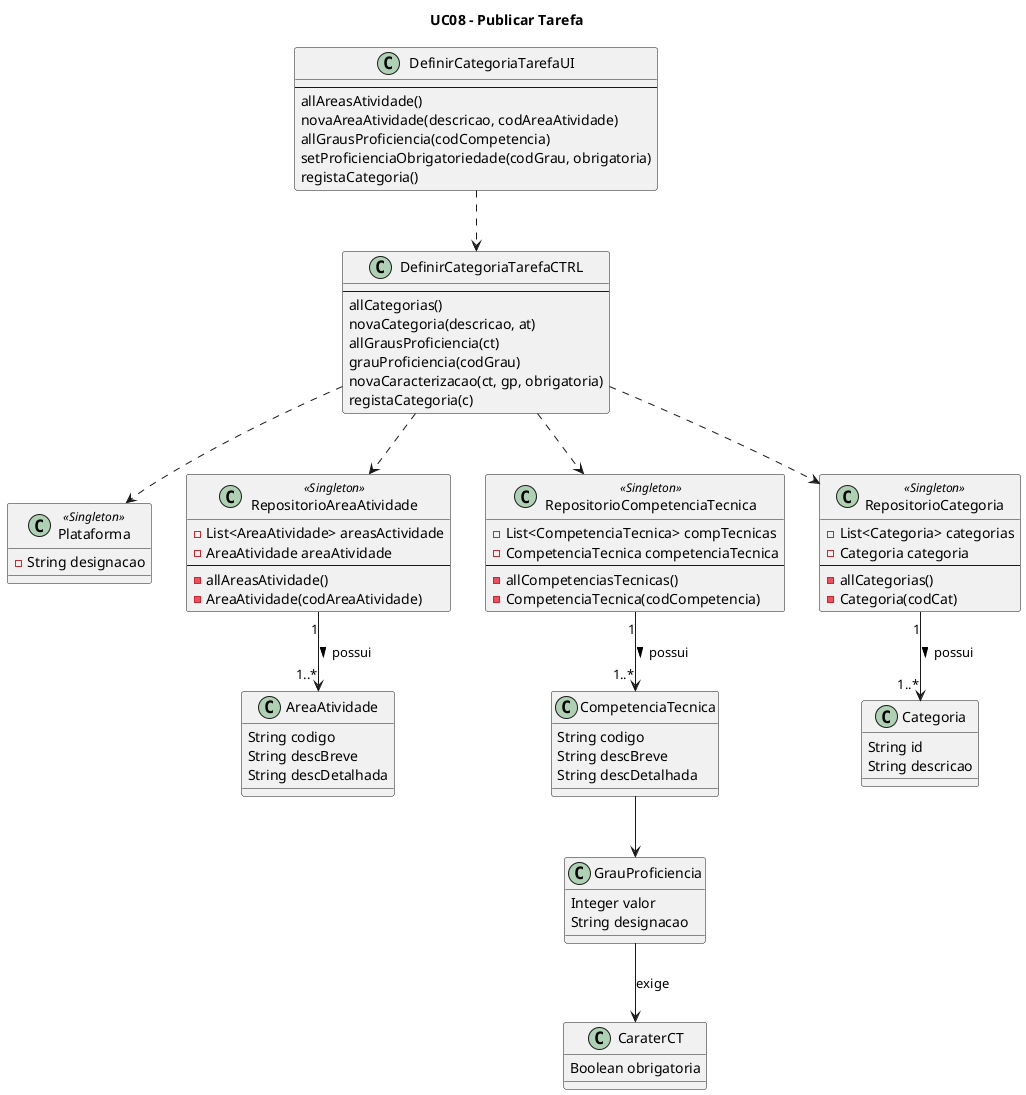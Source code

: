 @startuml
title UC08 - Publicar Tarefa

class Plataforma <<Singleton>> {
    -String designacao
}

class DefinirCategoriaTarefaUI{
    --
    allAreasAtividade()
    novaAreaAtividade(descricao, codAreaAtividade)
    allGrausProficiencia(codCompetencia)
    setProficienciaObrigatoriedade(codGrau, obrigatoria)
    registaCategoria()
}

class DefinirCategoriaTarefaCTRL{
   --
   allCategorias()
   novaCategoria(descricao, at)
   allGrausProficiencia(ct)
   grauProficiencia(codGrau)
   novaCaracterizacao(ct, gp, obrigatoria)
   registaCategoria(c)
}

class AreaAtividade{
    String codigo
    String descBreve
    String descDetalhada
}

class CompetenciaTecnica{
    String codigo
    String descBreve
    String descDetalhada
}

class Categoria{
    String id 
    String descricao
}

class GrauProficiencia{
    Integer valor
    String designacao
}

class CaraterCT{
    Boolean obrigatoria
}

class RepositorioAreaAtividade <<Singleton>>{
    -List<AreaAtividade> areasActividade
    -AreaAtividade areaAtividade
    --
    -allAreasAtividade()
    -AreaAtividade(codAreaAtividade)
}

class RepositorioCompetenciaTecnica <<Singleton>>{
    -List<CompetenciaTecnica> compTecnicas
    -CompetenciaTecnica competenciaTecnica
    --
    -allCompetenciasTecnicas()
    -CompetenciaTecnica(codCompetencia)
}

class RepositorioCategoria <<Singleton>>{
    -List<Categoria> categorias
    -Categoria categoria
    --
    -allCategorias()
    -Categoria(codCat)    
}

DefinirCategoriaTarefaUI ..> DefinirCategoriaTarefaCTRL
DefinirCategoriaTarefaCTRL ..> Plataforma
DefinirCategoriaTarefaCTRL ..> RepositorioAreaAtividade
DefinirCategoriaTarefaCTRL ..> RepositorioCategoria
DefinirCategoriaTarefaCTRL ..> RepositorioCompetenciaTecnica
RepositorioAreaAtividade "1" --> "1..*" AreaAtividade: possui >
RepositorioCategoria "1" --> "1..*"  Categoria: possui >
RepositorioCompetenciaTecnica "1" --> "1..*" CompetenciaTecnica: possui >
CompetenciaTecnica --> GrauProficiencia
GrauProficiencia --> CaraterCT: exige

@enduml
